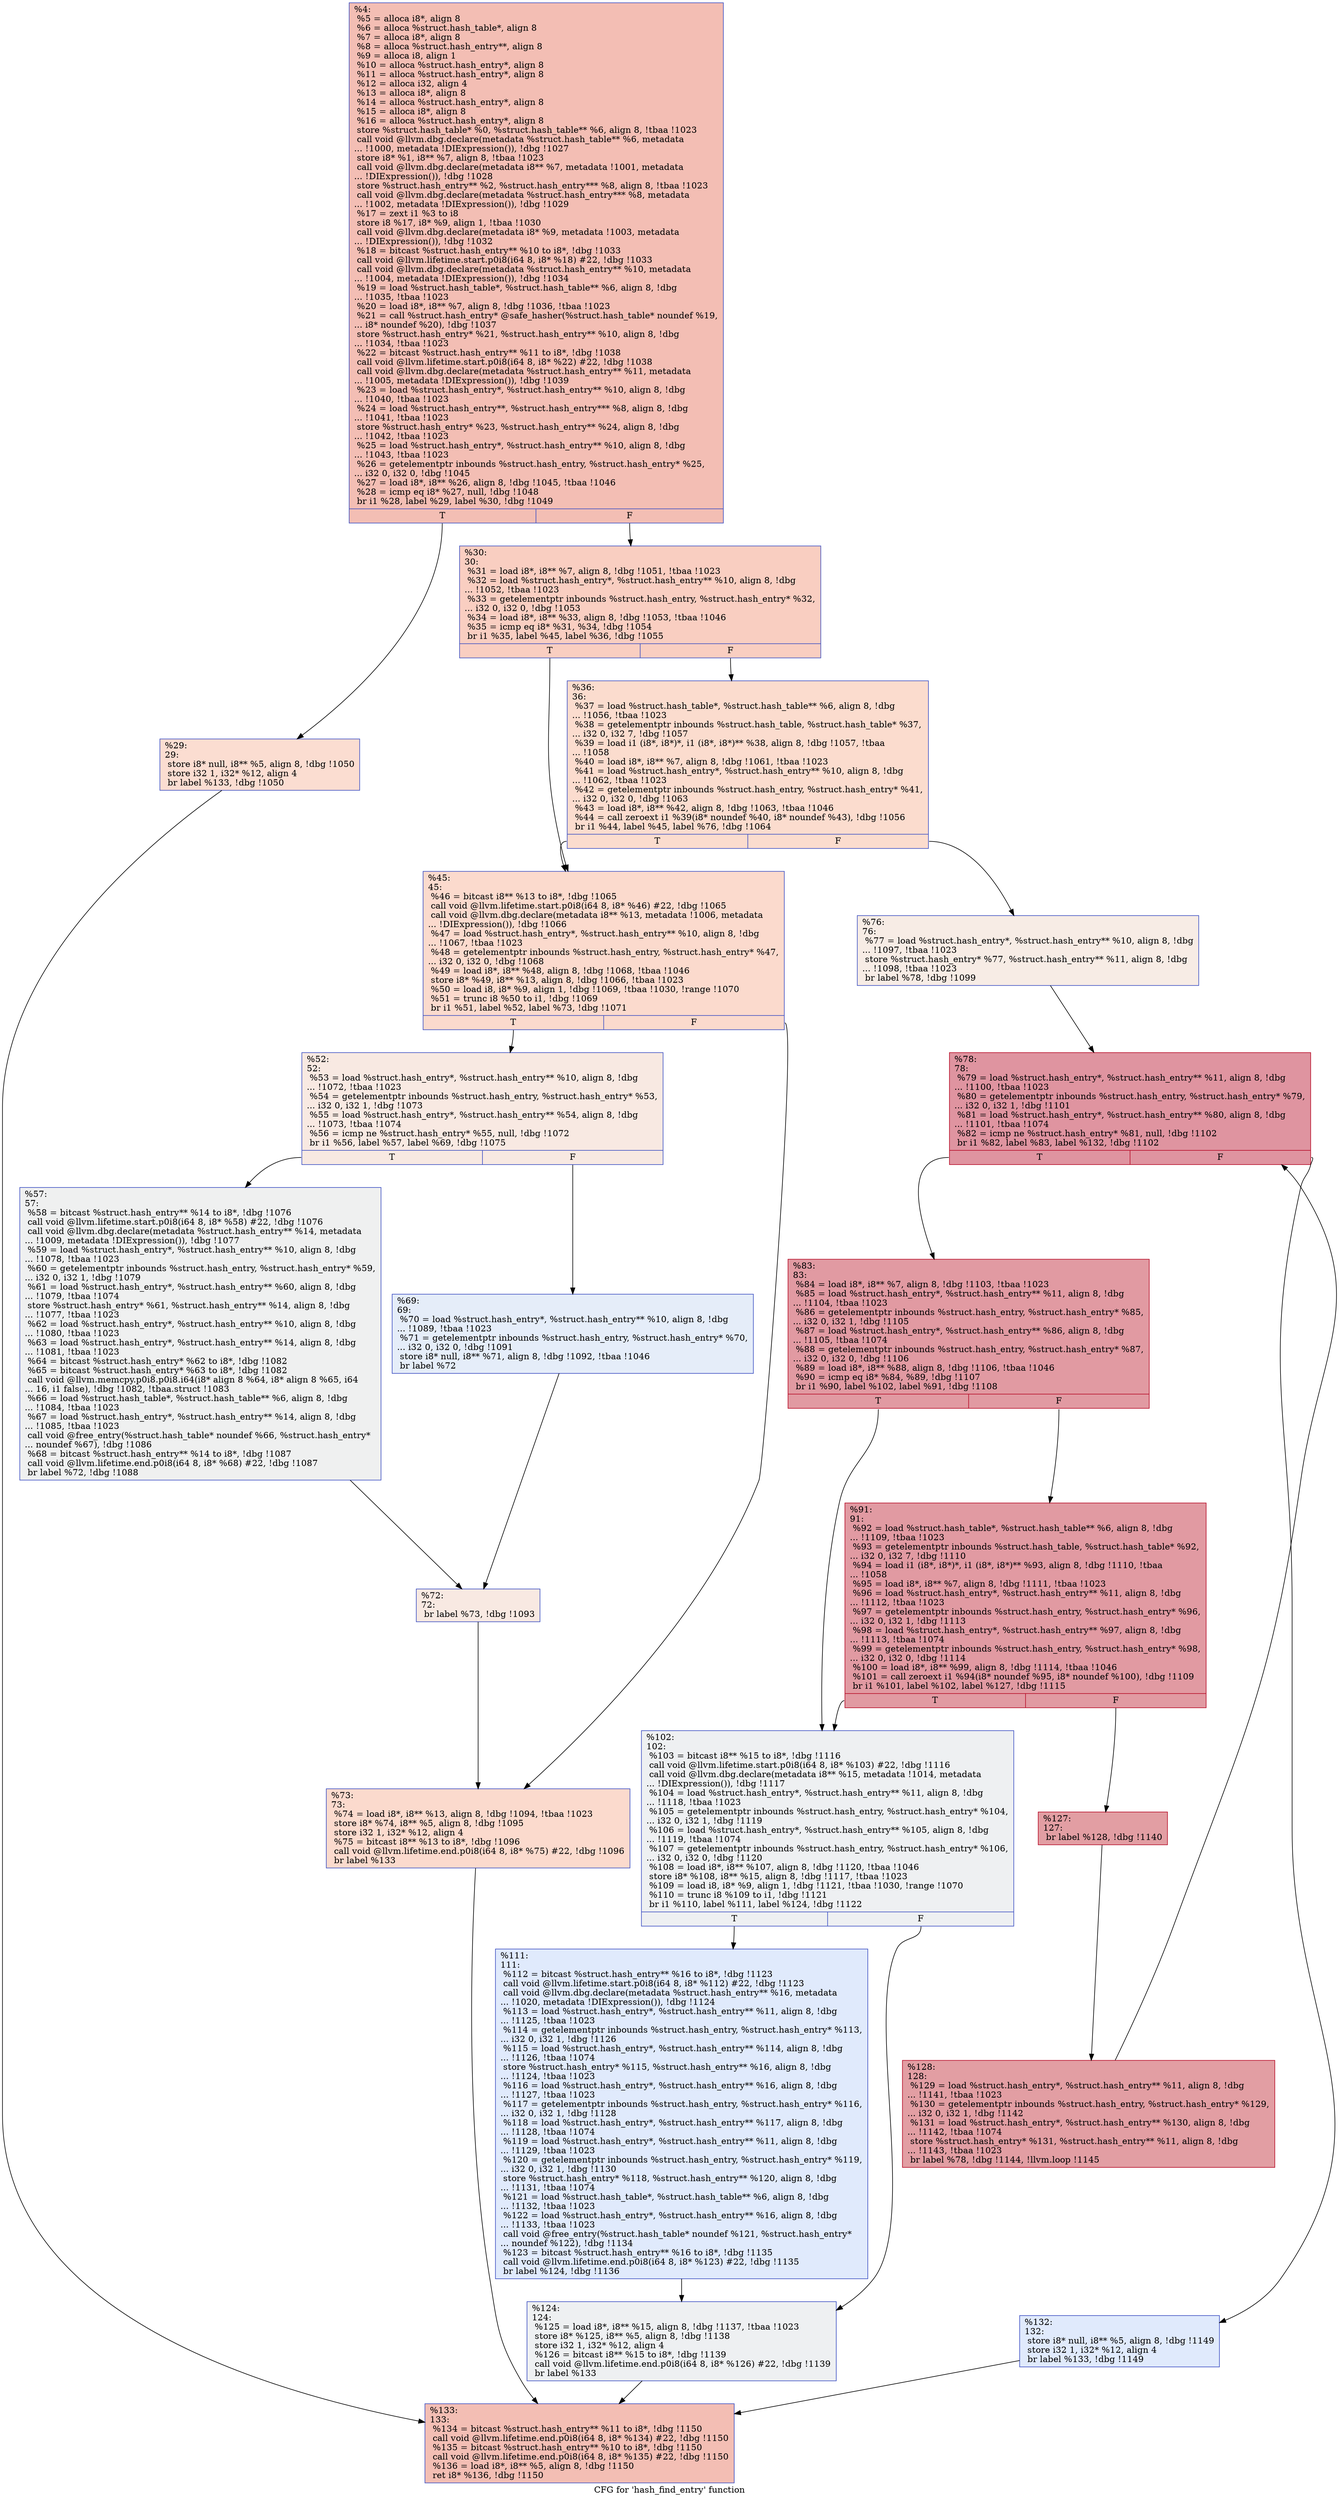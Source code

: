 digraph "CFG for 'hash_find_entry' function" {
	label="CFG for 'hash_find_entry' function";

	Node0x22a4190 [shape=record,color="#3d50c3ff", style=filled, fillcolor="#e36c5570",label="{%4:\l  %5 = alloca i8*, align 8\l  %6 = alloca %struct.hash_table*, align 8\l  %7 = alloca i8*, align 8\l  %8 = alloca %struct.hash_entry**, align 8\l  %9 = alloca i8, align 1\l  %10 = alloca %struct.hash_entry*, align 8\l  %11 = alloca %struct.hash_entry*, align 8\l  %12 = alloca i32, align 4\l  %13 = alloca i8*, align 8\l  %14 = alloca %struct.hash_entry*, align 8\l  %15 = alloca i8*, align 8\l  %16 = alloca %struct.hash_entry*, align 8\l  store %struct.hash_table* %0, %struct.hash_table** %6, align 8, !tbaa !1023\l  call void @llvm.dbg.declare(metadata %struct.hash_table** %6, metadata\l... !1000, metadata !DIExpression()), !dbg !1027\l  store i8* %1, i8** %7, align 8, !tbaa !1023\l  call void @llvm.dbg.declare(metadata i8** %7, metadata !1001, metadata\l... !DIExpression()), !dbg !1028\l  store %struct.hash_entry** %2, %struct.hash_entry*** %8, align 8, !tbaa !1023\l  call void @llvm.dbg.declare(metadata %struct.hash_entry*** %8, metadata\l... !1002, metadata !DIExpression()), !dbg !1029\l  %17 = zext i1 %3 to i8\l  store i8 %17, i8* %9, align 1, !tbaa !1030\l  call void @llvm.dbg.declare(metadata i8* %9, metadata !1003, metadata\l... !DIExpression()), !dbg !1032\l  %18 = bitcast %struct.hash_entry** %10 to i8*, !dbg !1033\l  call void @llvm.lifetime.start.p0i8(i64 8, i8* %18) #22, !dbg !1033\l  call void @llvm.dbg.declare(metadata %struct.hash_entry** %10, metadata\l... !1004, metadata !DIExpression()), !dbg !1034\l  %19 = load %struct.hash_table*, %struct.hash_table** %6, align 8, !dbg\l... !1035, !tbaa !1023\l  %20 = load i8*, i8** %7, align 8, !dbg !1036, !tbaa !1023\l  %21 = call %struct.hash_entry* @safe_hasher(%struct.hash_table* noundef %19,\l... i8* noundef %20), !dbg !1037\l  store %struct.hash_entry* %21, %struct.hash_entry** %10, align 8, !dbg\l... !1034, !tbaa !1023\l  %22 = bitcast %struct.hash_entry** %11 to i8*, !dbg !1038\l  call void @llvm.lifetime.start.p0i8(i64 8, i8* %22) #22, !dbg !1038\l  call void @llvm.dbg.declare(metadata %struct.hash_entry** %11, metadata\l... !1005, metadata !DIExpression()), !dbg !1039\l  %23 = load %struct.hash_entry*, %struct.hash_entry** %10, align 8, !dbg\l... !1040, !tbaa !1023\l  %24 = load %struct.hash_entry**, %struct.hash_entry*** %8, align 8, !dbg\l... !1041, !tbaa !1023\l  store %struct.hash_entry* %23, %struct.hash_entry** %24, align 8, !dbg\l... !1042, !tbaa !1023\l  %25 = load %struct.hash_entry*, %struct.hash_entry** %10, align 8, !dbg\l... !1043, !tbaa !1023\l  %26 = getelementptr inbounds %struct.hash_entry, %struct.hash_entry* %25,\l... i32 0, i32 0, !dbg !1045\l  %27 = load i8*, i8** %26, align 8, !dbg !1045, !tbaa !1046\l  %28 = icmp eq i8* %27, null, !dbg !1048\l  br i1 %28, label %29, label %30, !dbg !1049\l|{<s0>T|<s1>F}}"];
	Node0x22a4190:s0 -> Node0x22a42d0;
	Node0x22a4190:s1 -> Node0x22a4320;
	Node0x22a42d0 [shape=record,color="#3d50c3ff", style=filled, fillcolor="#f7b39670",label="{%29:\l29:                                               \l  store i8* null, i8** %5, align 8, !dbg !1050\l  store i32 1, i32* %12, align 4\l  br label %133, !dbg !1050\l}"];
	Node0x22a42d0 -> Node0x22a48c0;
	Node0x22a4320 [shape=record,color="#3d50c3ff", style=filled, fillcolor="#f2907270",label="{%30:\l30:                                               \l  %31 = load i8*, i8** %7, align 8, !dbg !1051, !tbaa !1023\l  %32 = load %struct.hash_entry*, %struct.hash_entry** %10, align 8, !dbg\l... !1052, !tbaa !1023\l  %33 = getelementptr inbounds %struct.hash_entry, %struct.hash_entry* %32,\l... i32 0, i32 0, !dbg !1053\l  %34 = load i8*, i8** %33, align 8, !dbg !1053, !tbaa !1046\l  %35 = icmp eq i8* %31, %34, !dbg !1054\l  br i1 %35, label %45, label %36, !dbg !1055\l|{<s0>T|<s1>F}}"];
	Node0x22a4320:s0 -> Node0x22a43c0;
	Node0x22a4320:s1 -> Node0x22a4370;
	Node0x22a4370 [shape=record,color="#3d50c3ff", style=filled, fillcolor="#f7af9170",label="{%36:\l36:                                               \l  %37 = load %struct.hash_table*, %struct.hash_table** %6, align 8, !dbg\l... !1056, !tbaa !1023\l  %38 = getelementptr inbounds %struct.hash_table, %struct.hash_table* %37,\l... i32 0, i32 7, !dbg !1057\l  %39 = load i1 (i8*, i8*)*, i1 (i8*, i8*)** %38, align 8, !dbg !1057, !tbaa\l... !1058\l  %40 = load i8*, i8** %7, align 8, !dbg !1061, !tbaa !1023\l  %41 = load %struct.hash_entry*, %struct.hash_entry** %10, align 8, !dbg\l... !1062, !tbaa !1023\l  %42 = getelementptr inbounds %struct.hash_entry, %struct.hash_entry* %41,\l... i32 0, i32 0, !dbg !1063\l  %43 = load i8*, i8** %42, align 8, !dbg !1063, !tbaa !1046\l  %44 = call zeroext i1 %39(i8* noundef %40, i8* noundef %43), !dbg !1056\l  br i1 %44, label %45, label %76, !dbg !1064\l|{<s0>T|<s1>F}}"];
	Node0x22a4370:s0 -> Node0x22a43c0;
	Node0x22a4370:s1 -> Node0x22a45a0;
	Node0x22a43c0 [shape=record,color="#3d50c3ff", style=filled, fillcolor="#f7ac8e70",label="{%45:\l45:                                               \l  %46 = bitcast i8** %13 to i8*, !dbg !1065\l  call void @llvm.lifetime.start.p0i8(i64 8, i8* %46) #22, !dbg !1065\l  call void @llvm.dbg.declare(metadata i8** %13, metadata !1006, metadata\l... !DIExpression()), !dbg !1066\l  %47 = load %struct.hash_entry*, %struct.hash_entry** %10, align 8, !dbg\l... !1067, !tbaa !1023\l  %48 = getelementptr inbounds %struct.hash_entry, %struct.hash_entry* %47,\l... i32 0, i32 0, !dbg !1068\l  %49 = load i8*, i8** %48, align 8, !dbg !1068, !tbaa !1046\l  store i8* %49, i8** %13, align 8, !dbg !1066, !tbaa !1023\l  %50 = load i8, i8* %9, align 1, !dbg !1069, !tbaa !1030, !range !1070\l  %51 = trunc i8 %50 to i1, !dbg !1069\l  br i1 %51, label %52, label %73, !dbg !1071\l|{<s0>T|<s1>F}}"];
	Node0x22a43c0:s0 -> Node0x22a4410;
	Node0x22a43c0:s1 -> Node0x22a4550;
	Node0x22a4410 [shape=record,color="#3d50c3ff", style=filled, fillcolor="#efcebd70",label="{%52:\l52:                                               \l  %53 = load %struct.hash_entry*, %struct.hash_entry** %10, align 8, !dbg\l... !1072, !tbaa !1023\l  %54 = getelementptr inbounds %struct.hash_entry, %struct.hash_entry* %53,\l... i32 0, i32 1, !dbg !1073\l  %55 = load %struct.hash_entry*, %struct.hash_entry** %54, align 8, !dbg\l... !1073, !tbaa !1074\l  %56 = icmp ne %struct.hash_entry* %55, null, !dbg !1072\l  br i1 %56, label %57, label %69, !dbg !1075\l|{<s0>T|<s1>F}}"];
	Node0x22a4410:s0 -> Node0x22a4460;
	Node0x22a4410:s1 -> Node0x22a44b0;
	Node0x22a4460 [shape=record,color="#3d50c3ff", style=filled, fillcolor="#dbdcde70",label="{%57:\l57:                                               \l  %58 = bitcast %struct.hash_entry** %14 to i8*, !dbg !1076\l  call void @llvm.lifetime.start.p0i8(i64 8, i8* %58) #22, !dbg !1076\l  call void @llvm.dbg.declare(metadata %struct.hash_entry** %14, metadata\l... !1009, metadata !DIExpression()), !dbg !1077\l  %59 = load %struct.hash_entry*, %struct.hash_entry** %10, align 8, !dbg\l... !1078, !tbaa !1023\l  %60 = getelementptr inbounds %struct.hash_entry, %struct.hash_entry* %59,\l... i32 0, i32 1, !dbg !1079\l  %61 = load %struct.hash_entry*, %struct.hash_entry** %60, align 8, !dbg\l... !1079, !tbaa !1074\l  store %struct.hash_entry* %61, %struct.hash_entry** %14, align 8, !dbg\l... !1077, !tbaa !1023\l  %62 = load %struct.hash_entry*, %struct.hash_entry** %10, align 8, !dbg\l... !1080, !tbaa !1023\l  %63 = load %struct.hash_entry*, %struct.hash_entry** %14, align 8, !dbg\l... !1081, !tbaa !1023\l  %64 = bitcast %struct.hash_entry* %62 to i8*, !dbg !1082\l  %65 = bitcast %struct.hash_entry* %63 to i8*, !dbg !1082\l  call void @llvm.memcpy.p0i8.p0i8.i64(i8* align 8 %64, i8* align 8 %65, i64\l... 16, i1 false), !dbg !1082, !tbaa.struct !1083\l  %66 = load %struct.hash_table*, %struct.hash_table** %6, align 8, !dbg\l... !1084, !tbaa !1023\l  %67 = load %struct.hash_entry*, %struct.hash_entry** %14, align 8, !dbg\l... !1085, !tbaa !1023\l  call void @free_entry(%struct.hash_table* noundef %66, %struct.hash_entry*\l... noundef %67), !dbg !1086\l  %68 = bitcast %struct.hash_entry** %14 to i8*, !dbg !1087\l  call void @llvm.lifetime.end.p0i8(i64 8, i8* %68) #22, !dbg !1087\l  br label %72, !dbg !1088\l}"];
	Node0x22a4460 -> Node0x22a4500;
	Node0x22a44b0 [shape=record,color="#3d50c3ff", style=filled, fillcolor="#c5d6f270",label="{%69:\l69:                                               \l  %70 = load %struct.hash_entry*, %struct.hash_entry** %10, align 8, !dbg\l... !1089, !tbaa !1023\l  %71 = getelementptr inbounds %struct.hash_entry, %struct.hash_entry* %70,\l... i32 0, i32 0, !dbg !1091\l  store i8* null, i8** %71, align 8, !dbg !1092, !tbaa !1046\l  br label %72\l}"];
	Node0x22a44b0 -> Node0x22a4500;
	Node0x22a4500 [shape=record,color="#3d50c3ff", style=filled, fillcolor="#efcebd70",label="{%72:\l72:                                               \l  br label %73, !dbg !1093\l}"];
	Node0x22a4500 -> Node0x22a4550;
	Node0x22a4550 [shape=record,color="#3d50c3ff", style=filled, fillcolor="#f7ac8e70",label="{%73:\l73:                                               \l  %74 = load i8*, i8** %13, align 8, !dbg !1094, !tbaa !1023\l  store i8* %74, i8** %5, align 8, !dbg !1095\l  store i32 1, i32* %12, align 4\l  %75 = bitcast i8** %13 to i8*, !dbg !1096\l  call void @llvm.lifetime.end.p0i8(i64 8, i8* %75) #22, !dbg !1096\l  br label %133\l}"];
	Node0x22a4550 -> Node0x22a48c0;
	Node0x22a45a0 [shape=record,color="#3d50c3ff", style=filled, fillcolor="#ecd3c570",label="{%76:\l76:                                               \l  %77 = load %struct.hash_entry*, %struct.hash_entry** %10, align 8, !dbg\l... !1097, !tbaa !1023\l  store %struct.hash_entry* %77, %struct.hash_entry** %11, align 8, !dbg\l... !1098, !tbaa !1023\l  br label %78, !dbg !1099\l}"];
	Node0x22a45a0 -> Node0x22a45f0;
	Node0x22a45f0 [shape=record,color="#b70d28ff", style=filled, fillcolor="#b70d2870",label="{%78:\l78:                                               \l  %79 = load %struct.hash_entry*, %struct.hash_entry** %11, align 8, !dbg\l... !1100, !tbaa !1023\l  %80 = getelementptr inbounds %struct.hash_entry, %struct.hash_entry* %79,\l... i32 0, i32 1, !dbg !1101\l  %81 = load %struct.hash_entry*, %struct.hash_entry** %80, align 8, !dbg\l... !1101, !tbaa !1074\l  %82 = icmp ne %struct.hash_entry* %81, null, !dbg !1102\l  br i1 %82, label %83, label %132, !dbg !1102\l|{<s0>T|<s1>F}}"];
	Node0x22a45f0:s0 -> Node0x22a4640;
	Node0x22a45f0:s1 -> Node0x22a4870;
	Node0x22a4640 [shape=record,color="#b70d28ff", style=filled, fillcolor="#bb1b2c70",label="{%83:\l83:                                               \l  %84 = load i8*, i8** %7, align 8, !dbg !1103, !tbaa !1023\l  %85 = load %struct.hash_entry*, %struct.hash_entry** %11, align 8, !dbg\l... !1104, !tbaa !1023\l  %86 = getelementptr inbounds %struct.hash_entry, %struct.hash_entry* %85,\l... i32 0, i32 1, !dbg !1105\l  %87 = load %struct.hash_entry*, %struct.hash_entry** %86, align 8, !dbg\l... !1105, !tbaa !1074\l  %88 = getelementptr inbounds %struct.hash_entry, %struct.hash_entry* %87,\l... i32 0, i32 0, !dbg !1106\l  %89 = load i8*, i8** %88, align 8, !dbg !1106, !tbaa !1046\l  %90 = icmp eq i8* %84, %89, !dbg !1107\l  br i1 %90, label %102, label %91, !dbg !1108\l|{<s0>T|<s1>F}}"];
	Node0x22a4640:s0 -> Node0x22a46e0;
	Node0x22a4640:s1 -> Node0x22a4690;
	Node0x22a4690 [shape=record,color="#b70d28ff", style=filled, fillcolor="#bb1b2c70",label="{%91:\l91:                                               \l  %92 = load %struct.hash_table*, %struct.hash_table** %6, align 8, !dbg\l... !1109, !tbaa !1023\l  %93 = getelementptr inbounds %struct.hash_table, %struct.hash_table* %92,\l... i32 0, i32 7, !dbg !1110\l  %94 = load i1 (i8*, i8*)*, i1 (i8*, i8*)** %93, align 8, !dbg !1110, !tbaa\l... !1058\l  %95 = load i8*, i8** %7, align 8, !dbg !1111, !tbaa !1023\l  %96 = load %struct.hash_entry*, %struct.hash_entry** %11, align 8, !dbg\l... !1112, !tbaa !1023\l  %97 = getelementptr inbounds %struct.hash_entry, %struct.hash_entry* %96,\l... i32 0, i32 1, !dbg !1113\l  %98 = load %struct.hash_entry*, %struct.hash_entry** %97, align 8, !dbg\l... !1113, !tbaa !1074\l  %99 = getelementptr inbounds %struct.hash_entry, %struct.hash_entry* %98,\l... i32 0, i32 0, !dbg !1114\l  %100 = load i8*, i8** %99, align 8, !dbg !1114, !tbaa !1046\l  %101 = call zeroext i1 %94(i8* noundef %95, i8* noundef %100), !dbg !1109\l  br i1 %101, label %102, label %127, !dbg !1115\l|{<s0>T|<s1>F}}"];
	Node0x22a4690:s0 -> Node0x22a46e0;
	Node0x22a4690:s1 -> Node0x22a47d0;
	Node0x22a46e0 [shape=record,color="#3d50c3ff", style=filled, fillcolor="#d9dce170",label="{%102:\l102:                                              \l  %103 = bitcast i8** %15 to i8*, !dbg !1116\l  call void @llvm.lifetime.start.p0i8(i64 8, i8* %103) #22, !dbg !1116\l  call void @llvm.dbg.declare(metadata i8** %15, metadata !1014, metadata\l... !DIExpression()), !dbg !1117\l  %104 = load %struct.hash_entry*, %struct.hash_entry** %11, align 8, !dbg\l... !1118, !tbaa !1023\l  %105 = getelementptr inbounds %struct.hash_entry, %struct.hash_entry* %104,\l... i32 0, i32 1, !dbg !1119\l  %106 = load %struct.hash_entry*, %struct.hash_entry** %105, align 8, !dbg\l... !1119, !tbaa !1074\l  %107 = getelementptr inbounds %struct.hash_entry, %struct.hash_entry* %106,\l... i32 0, i32 0, !dbg !1120\l  %108 = load i8*, i8** %107, align 8, !dbg !1120, !tbaa !1046\l  store i8* %108, i8** %15, align 8, !dbg !1117, !tbaa !1023\l  %109 = load i8, i8* %9, align 1, !dbg !1121, !tbaa !1030, !range !1070\l  %110 = trunc i8 %109 to i1, !dbg !1121\l  br i1 %110, label %111, label %124, !dbg !1122\l|{<s0>T|<s1>F}}"];
	Node0x22a46e0:s0 -> Node0x22a4730;
	Node0x22a46e0:s1 -> Node0x22a4780;
	Node0x22a4730 [shape=record,color="#3d50c3ff", style=filled, fillcolor="#b9d0f970",label="{%111:\l111:                                              \l  %112 = bitcast %struct.hash_entry** %16 to i8*, !dbg !1123\l  call void @llvm.lifetime.start.p0i8(i64 8, i8* %112) #22, !dbg !1123\l  call void @llvm.dbg.declare(metadata %struct.hash_entry** %16, metadata\l... !1020, metadata !DIExpression()), !dbg !1124\l  %113 = load %struct.hash_entry*, %struct.hash_entry** %11, align 8, !dbg\l... !1125, !tbaa !1023\l  %114 = getelementptr inbounds %struct.hash_entry, %struct.hash_entry* %113,\l... i32 0, i32 1, !dbg !1126\l  %115 = load %struct.hash_entry*, %struct.hash_entry** %114, align 8, !dbg\l... !1126, !tbaa !1074\l  store %struct.hash_entry* %115, %struct.hash_entry** %16, align 8, !dbg\l... !1124, !tbaa !1023\l  %116 = load %struct.hash_entry*, %struct.hash_entry** %16, align 8, !dbg\l... !1127, !tbaa !1023\l  %117 = getelementptr inbounds %struct.hash_entry, %struct.hash_entry* %116,\l... i32 0, i32 1, !dbg !1128\l  %118 = load %struct.hash_entry*, %struct.hash_entry** %117, align 8, !dbg\l... !1128, !tbaa !1074\l  %119 = load %struct.hash_entry*, %struct.hash_entry** %11, align 8, !dbg\l... !1129, !tbaa !1023\l  %120 = getelementptr inbounds %struct.hash_entry, %struct.hash_entry* %119,\l... i32 0, i32 1, !dbg !1130\l  store %struct.hash_entry* %118, %struct.hash_entry** %120, align 8, !dbg\l... !1131, !tbaa !1074\l  %121 = load %struct.hash_table*, %struct.hash_table** %6, align 8, !dbg\l... !1132, !tbaa !1023\l  %122 = load %struct.hash_entry*, %struct.hash_entry** %16, align 8, !dbg\l... !1133, !tbaa !1023\l  call void @free_entry(%struct.hash_table* noundef %121, %struct.hash_entry*\l... noundef %122), !dbg !1134\l  %123 = bitcast %struct.hash_entry** %16 to i8*, !dbg !1135\l  call void @llvm.lifetime.end.p0i8(i64 8, i8* %123) #22, !dbg !1135\l  br label %124, !dbg !1136\l}"];
	Node0x22a4730 -> Node0x22a4780;
	Node0x22a4780 [shape=record,color="#3d50c3ff", style=filled, fillcolor="#d9dce170",label="{%124:\l124:                                              \l  %125 = load i8*, i8** %15, align 8, !dbg !1137, !tbaa !1023\l  store i8* %125, i8** %5, align 8, !dbg !1138\l  store i32 1, i32* %12, align 4\l  %126 = bitcast i8** %15 to i8*, !dbg !1139\l  call void @llvm.lifetime.end.p0i8(i64 8, i8* %126) #22, !dbg !1139\l  br label %133\l}"];
	Node0x22a4780 -> Node0x22a48c0;
	Node0x22a47d0 [shape=record,color="#b70d28ff", style=filled, fillcolor="#be242e70",label="{%127:\l127:                                              \l  br label %128, !dbg !1140\l}"];
	Node0x22a47d0 -> Node0x22a4820;
	Node0x22a4820 [shape=record,color="#b70d28ff", style=filled, fillcolor="#be242e70",label="{%128:\l128:                                              \l  %129 = load %struct.hash_entry*, %struct.hash_entry** %11, align 8, !dbg\l... !1141, !tbaa !1023\l  %130 = getelementptr inbounds %struct.hash_entry, %struct.hash_entry* %129,\l... i32 0, i32 1, !dbg !1142\l  %131 = load %struct.hash_entry*, %struct.hash_entry** %130, align 8, !dbg\l... !1142, !tbaa !1074\l  store %struct.hash_entry* %131, %struct.hash_entry** %11, align 8, !dbg\l... !1143, !tbaa !1023\l  br label %78, !dbg !1144, !llvm.loop !1145\l}"];
	Node0x22a4820 -> Node0x22a45f0;
	Node0x22a4870 [shape=record,color="#3d50c3ff", style=filled, fillcolor="#b9d0f970",label="{%132:\l132:                                              \l  store i8* null, i8** %5, align 8, !dbg !1149\l  store i32 1, i32* %12, align 4\l  br label %133, !dbg !1149\l}"];
	Node0x22a4870 -> Node0x22a48c0;
	Node0x22a48c0 [shape=record,color="#3d50c3ff", style=filled, fillcolor="#e36c5570",label="{%133:\l133:                                              \l  %134 = bitcast %struct.hash_entry** %11 to i8*, !dbg !1150\l  call void @llvm.lifetime.end.p0i8(i64 8, i8* %134) #22, !dbg !1150\l  %135 = bitcast %struct.hash_entry** %10 to i8*, !dbg !1150\l  call void @llvm.lifetime.end.p0i8(i64 8, i8* %135) #22, !dbg !1150\l  %136 = load i8*, i8** %5, align 8, !dbg !1150\l  ret i8* %136, !dbg !1150\l}"];
}
